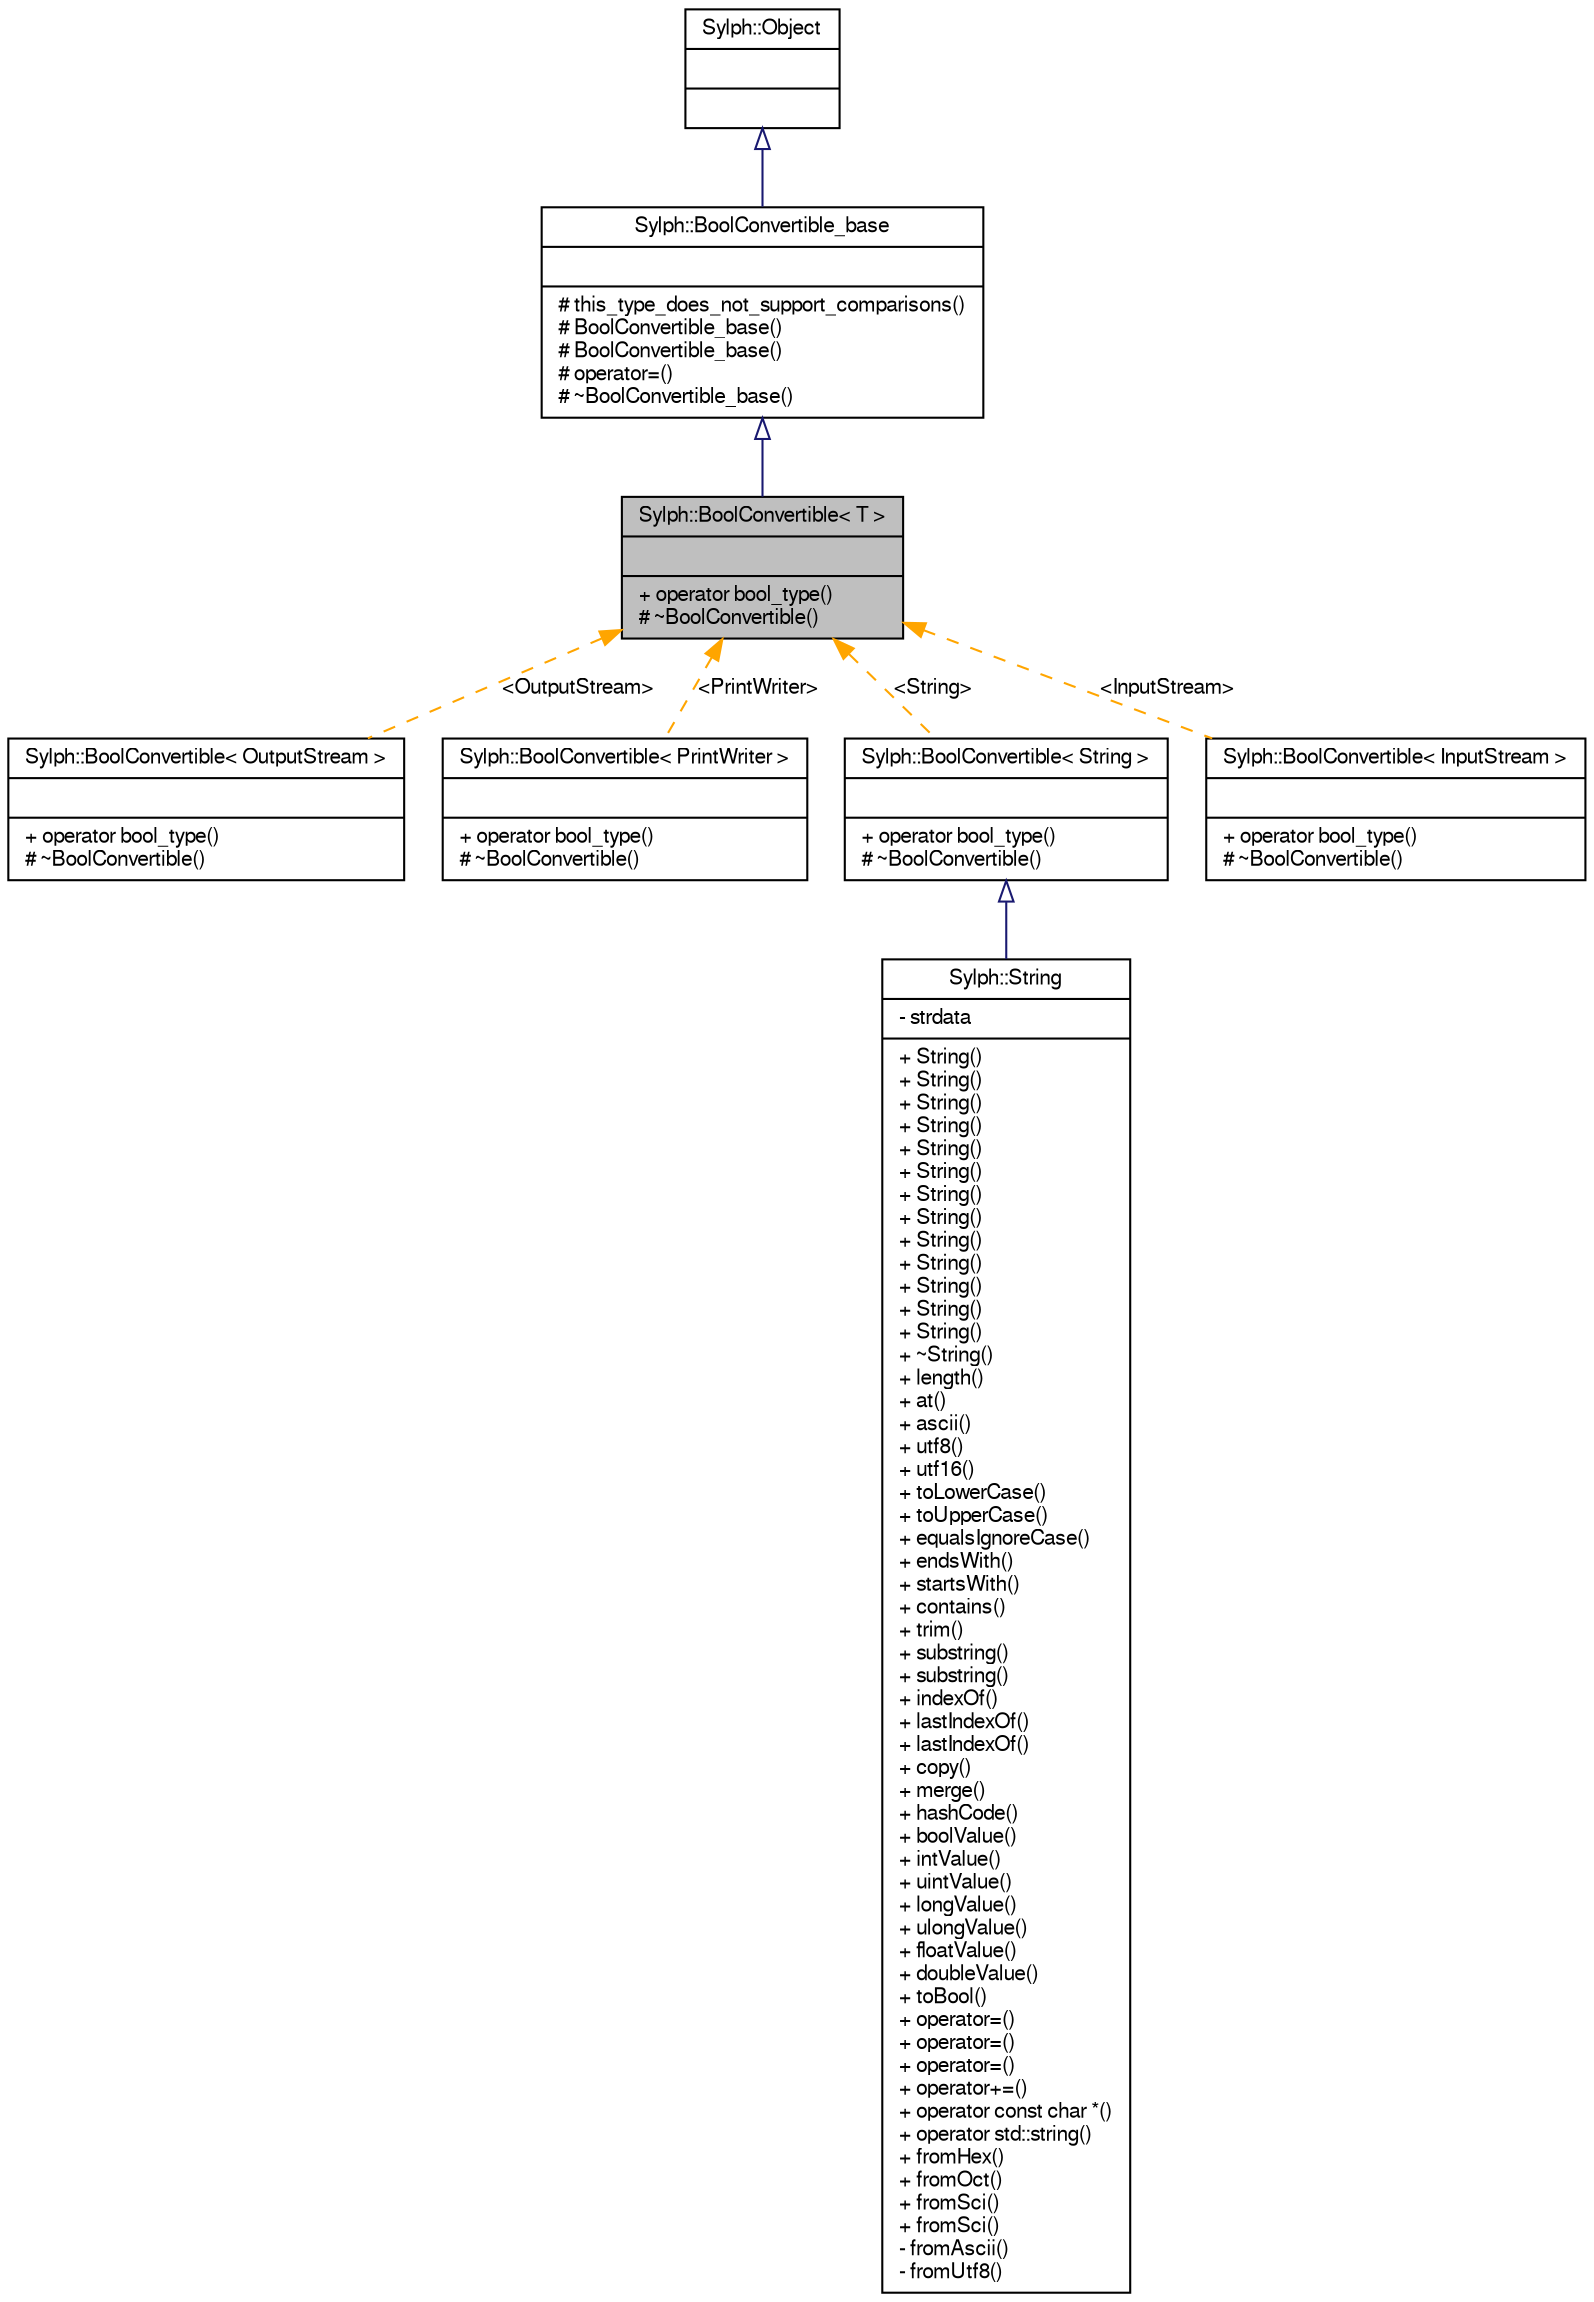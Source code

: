 digraph G
{
  edge [fontname="FreeSans",fontsize="10",labelfontname="FreeSans",labelfontsize="10"];
  node [fontname="FreeSans",fontsize="10",shape=record];
  Node1 [label="{Sylph::BoolConvertible\< T \>\n||+ operator bool_type()\l# ~BoolConvertible()\l}",height=0.2,width=0.4,color="black", fillcolor="grey75", style="filled" fontcolor="black"];
  Node2 -> Node1 [dir=back,color="midnightblue",fontsize="10",style="solid",arrowtail="empty",fontname="FreeSans"];
  Node2 [label="{Sylph::BoolConvertible_base\n||# this_type_does_not_support_comparisons()\l# BoolConvertible_base()\l# BoolConvertible_base()\l# operator=()\l# ~BoolConvertible_base()\l}",height=0.2,width=0.4,color="black", fillcolor="white", style="filled",URL="$class_sylph_1_1_bool_convertible__base.html",tooltip="Abstract base class for BoolConvertible."];
  Node3 -> Node2 [dir=back,color="midnightblue",fontsize="10",style="solid",arrowtail="empty",fontname="FreeSans"];
  Node3 [label="{Sylph::Object\n||}",height=0.2,width=0.4,color="black", fillcolor="white", style="filled",URL="$class_sylph_1_1_object.html",tooltip="The root of all classes."];
  Node1 -> Node4 [dir=back,color="orange",fontsize="10",style="dashed",label="\<OutputStream\>",fontname="FreeSans"];
  Node4 [label="{Sylph::BoolConvertible\< OutputStream \>\n||+ operator bool_type()\l# ~BoolConvertible()\l}",height=0.2,width=0.4,color="black", fillcolor="white", style="filled",URL="$class_sylph_1_1_bool_convertible.html"];
  Node1 -> Node5 [dir=back,color="orange",fontsize="10",style="dashed",label="\<PrintWriter\>",fontname="FreeSans"];
  Node5 [label="{Sylph::BoolConvertible\< PrintWriter \>\n||+ operator bool_type()\l# ~BoolConvertible()\l}",height=0.2,width=0.4,color="black", fillcolor="white", style="filled",URL="$class_sylph_1_1_bool_convertible.html"];
  Node1 -> Node6 [dir=back,color="orange",fontsize="10",style="dashed",label="\<String\>",fontname="FreeSans"];
  Node6 [label="{Sylph::BoolConvertible\< String \>\n||+ operator bool_type()\l# ~BoolConvertible()\l}",height=0.2,width=0.4,color="black", fillcolor="white", style="filled",URL="$class_sylph_1_1_bool_convertible.html"];
  Node6 -> Node7 [dir=back,color="midnightblue",fontsize="10",style="solid",arrowtail="empty",fontname="FreeSans"];
  Node7 [label="{Sylph::String\n|- strdata\l|+ String()\l+ String()\l+ String()\l+ String()\l+ String()\l+ String()\l+ String()\l+ String()\l+ String()\l+ String()\l+ String()\l+ String()\l+ String()\l+ ~String()\l+ length()\l+ at()\l+ ascii()\l+ utf8()\l+ utf16()\l+ toLowerCase()\l+ toUpperCase()\l+ equalsIgnoreCase()\l+ endsWith()\l+ startsWith()\l+ contains()\l+ trim()\l+ substring()\l+ substring()\l+ indexOf()\l+ lastIndexOf()\l+ lastIndexOf()\l+ copy()\l+ merge()\l+ hashCode()\l+ boolValue()\l+ intValue()\l+ uintValue()\l+ longValue()\l+ ulongValue()\l+ floatValue()\l+ doubleValue()\l+ toBool()\l+ operator=()\l+ operator=()\l+ operator=()\l+ operator+=()\l+ operator const char *()\l+ operator std::string()\l+ fromHex()\l+ fromOct()\l+ fromSci()\l+ fromSci()\l- fromAscii()\l- fromUtf8()\l}",height=0.2,width=0.4,color="black", fillcolor="white", style="filled",URL="$class_sylph_1_1_string.html",tooltip="The String class represents character strings."];
  Node1 -> Node8 [dir=back,color="orange",fontsize="10",style="dashed",label="\<InputStream\>",fontname="FreeSans"];
  Node8 [label="{Sylph::BoolConvertible\< InputStream \>\n||+ operator bool_type()\l# ~BoolConvertible()\l}",height=0.2,width=0.4,color="black", fillcolor="white", style="filled",URL="$class_sylph_1_1_bool_convertible.html"];
}
